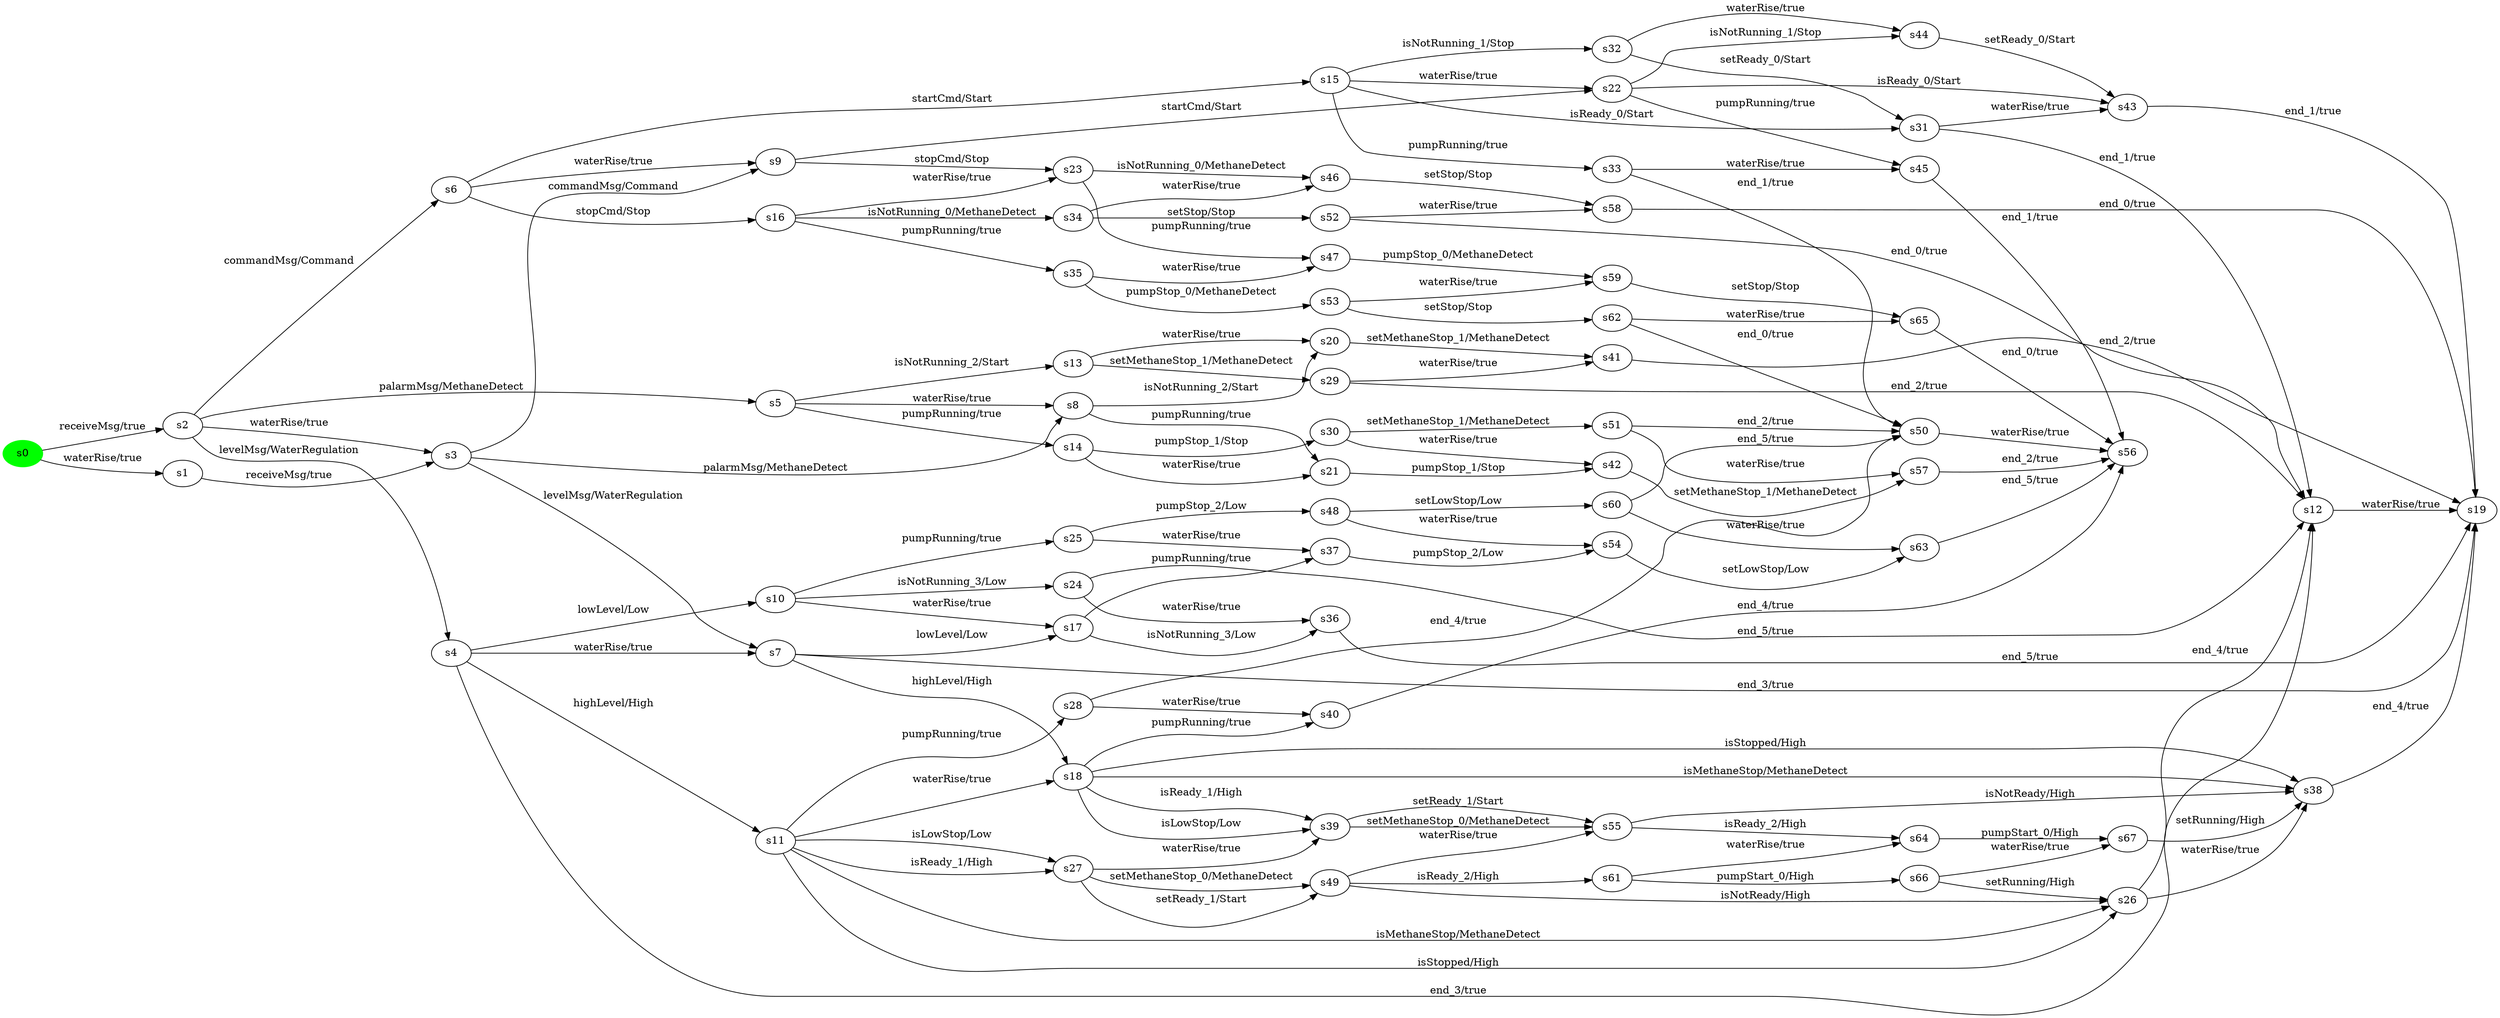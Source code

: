 digraph G {
rankdir=LR;
state0[ label = "s0", style=filled, color=green ];
state1 [ label = "s31" ];
state1 -> state2 [ label=" end_1/true " ];
state1 -> state3 [ label=" waterRise/true " ];
state4 [ label = "s30" ];
state4 -> state5 [ label=" waterRise/true " ];
state4 -> state6 [ label=" setMethaneStop_1/MethaneDetect " ];
state7 [ label = "s33" ];
state7 -> state8 [ label=" waterRise/true " ];
state7 -> state9 [ label=" end_1/true " ];
state10 [ label = "s32" ];
state10 -> state11 [ label=" waterRise/true " ];
state10 -> state1 [ label=" setReady_0/Start " ];
state12 [ label = "s35" ];
state12 -> state13 [ label=" waterRise/true " ];
state12 -> state14 [ label=" pumpStop_0/MethaneDetect " ];
state15 [ label = "s34" ];
state15 -> state16 [ label=" waterRise/true " ];
state15 -> state17 [ label=" setStop/Stop " ];
state18 [ label = "s37" ];
state18 -> state19 [ label=" pumpStop_2/Low " ];
state20 [ label = "s36" ];
state20 -> state21 [ label=" end_5/true " ];
state22 [ label = "s39" ];
state22 -> state23 [ label=" setMethaneStop_0/MethaneDetect " ];
state22 -> state23 [ label=" setReady_1/Start " ];
state24 [ label = "s38" ];
state24 -> state21 [ label=" end_4/true " ];
state0 -> state25 [ label=" waterRise/true " ];
state0 -> state26 [ label=" receiveMsg/true " ];
state25 [ label = "s1" ];
state25 -> state27 [ label=" receiveMsg/true " ];
state26 [ label = "s2" ];
state26 -> state28 [ label=" palarmMsg/MethaneDetect " ];
state26 -> state29 [ label=" levelMsg/WaterRegulation " ];
state26 -> state30 [ label=" commandMsg/Command " ];
state26 -> state27 [ label=" waterRise/true " ];
state27 [ label = "s3" ];
state27 -> state31 [ label=" palarmMsg/MethaneDetect " ];
state27 -> state32 [ label=" levelMsg/WaterRegulation " ];
state27 -> state33 [ label=" commandMsg/Command " ];
state29 [ label = "s4" ];
state29 -> state34 [ label=" highLevel/High " ];
state29 -> state35 [ label=" lowLevel/Low " ];
state29 -> state32 [ label=" waterRise/true " ];
state29 -> state2 [ label=" end_3/true " ];
state28 [ label = "s5" ];
state28 -> state36 [ label=" isNotRunning_2/Start " ];
state28 -> state37 [ label=" pumpRunning/true " ];
state28 -> state31 [ label=" waterRise/true " ];
state30 [ label = "s6" ];
state30 -> state38 [ label=" startCmd/Start " ];
state30 -> state33 [ label=" waterRise/true " ];
state30 -> state39 [ label=" stopCmd/Stop " ];
state32 [ label = "s7" ];
state32 -> state40 [ label=" lowLevel/Low " ];
state32 -> state21 [ label=" end_3/true " ];
state32 -> state41 [ label=" highLevel/High " ];
state31 [ label = "s8" ];
state31 -> state42 [ label=" pumpRunning/true " ];
state31 -> state43 [ label=" isNotRunning_2/Start " ];
state33 [ label = "s9" ];
state33 -> state44 [ label=" startCmd/Start " ];
state33 -> state45 [ label=" stopCmd/Stop " ];
state46 [ label = "s40" ];
state46 -> state47 [ label=" end_4/true " ];
state5 [ label = "s42" ];
state5 -> state48 [ label=" setMethaneStop_1/MethaneDetect " ];
state49 [ label = "s41" ];
state49 -> state21 [ label=" end_2/true " ];
state11 [ label = "s44" ];
state11 -> state3 [ label=" setReady_0/Start " ];
state3 [ label = "s43" ];
state3 -> state21 [ label=" end_1/true " ];
state16 [ label = "s46" ];
state16 -> state50 [ label=" setStop/Stop " ];
state8 [ label = "s45" ];
state8 -> state47 [ label=" end_1/true " ];
state51 [ label = "s48" ];
state51 -> state19 [ label=" waterRise/true " ];
state51 -> state52 [ label=" setLowStop/Low " ];
state13 [ label = "s47" ];
state13 -> state53 [ label=" pumpStop_0/MethaneDetect " ];
state54 [ label = "s49" ];
state54 -> state55 [ label=" isNotReady/High " ];
state54 -> state23 [ label=" waterRise/true " ];
state54 -> state56 [ label=" isReady_2/High " ];
state6 [ label = "s51" ];
state6 -> state48 [ label=" waterRise/true " ];
state6 -> state9 [ label=" end_2/true " ];
state9 [ label = "s50" ];
state9 -> state47 [ label=" waterRise/true " ];
state14 [ label = "s53" ];
state14 -> state57 [ label=" setStop/Stop " ];
state14 -> state53 [ label=" waterRise/true " ];
state17 [ label = "s52" ];
state17 -> state2 [ label=" end_0/true " ];
state17 -> state50 [ label=" waterRise/true " ];
state23 [ label = "s55" ];
state23 -> state58 [ label=" isReady_2/High " ];
state23 -> state24 [ label=" isNotReady/High " ];
state34 [ label = "s11" ];
state34 -> state59 [ label=" pumpRunning/true " ];
state34 -> state60 [ label=" isReady_1/High " ];
state34 -> state60 [ label=" isLowStop/Low " ];
state34 -> state55 [ label=" isMethaneStop/MethaneDetect " ];
state34 -> state55 [ label=" isStopped/High " ];
state34 -> state41 [ label=" waterRise/true " ];
state19 [ label = "s54" ];
state19 -> state61 [ label=" setLowStop/Low " ];
state35 [ label = "s10" ];
state35 -> state62 [ label=" pumpRunning/true " ];
state35 -> state63 [ label=" isNotRunning_3/Low " ];
state35 -> state40 [ label=" waterRise/true " ];
state48 [ label = "s57" ];
state48 -> state47 [ label=" end_2/true " ];
state36 [ label = "s13" ];
state36 -> state64 [ label=" setMethaneStop_1/MethaneDetect " ];
state36 -> state43 [ label=" waterRise/true " ];
state47 [ label = "s56" ];
state2 [ label = "s12" ];
state2 -> state21 [ label=" waterRise/true " ];
state53 [ label = "s59" ];
state53 -> state65 [ label=" setStop/Stop " ];
state38 [ label = "s15" ];
state38 -> state44 [ label=" waterRise/true " ];
state38 -> state10 [ label=" isNotRunning_1/Stop " ];
state38 -> state7 [ label=" pumpRunning/true " ];
state38 -> state1 [ label=" isReady_0/Start " ];
state50 [ label = "s58" ];
state50 -> state21 [ label=" end_0/true " ];
state37 [ label = "s14" ];
state37 -> state42 [ label=" waterRise/true " ];
state37 -> state4 [ label=" pumpStop_1/Stop " ];
state40 [ label = "s17" ];
state40 -> state20 [ label=" isNotRunning_3/Low " ];
state40 -> state18 [ label=" pumpRunning/true " ];
state39 [ label = "s16" ];
state39 -> state15 [ label=" isNotRunning_0/MethaneDetect " ];
state39 -> state45 [ label=" waterRise/true " ];
state39 -> state12 [ label=" pumpRunning/true " ];
state21 [ label = "s19" ];
state41 [ label = "s18" ];
state41 -> state24 [ label=" isStopped/High " ];
state41 -> state24 [ label=" isMethaneStop/MethaneDetect " ];
state41 -> state22 [ label=" isReady_1/High " ];
state41 -> state22 [ label=" isLowStop/Low " ];
state41 -> state46 [ label=" pumpRunning/true " ];
state52 [ label = "s60" ];
state52 -> state9 [ label=" end_5/true " ];
state52 -> state61 [ label=" waterRise/true " ];
state57 [ label = "s62" ];
state57 -> state65 [ label=" waterRise/true " ];
state57 -> state9 [ label=" end_0/true " ];
state56 [ label = "s61" ];
state56 -> state66 [ label=" pumpStart_0/High " ];
state56 -> state58 [ label=" waterRise/true " ];
state58 [ label = "s64" ];
state58 -> state67 [ label=" pumpStart_0/High " ];
state43 [ label = "s20" ];
state43 -> state49 [ label=" setMethaneStop_1/MethaneDetect " ];
state61 [ label = "s63" ];
state61 -> state47 [ label=" end_5/true " ];
state66 [ label = "s66" ];
state66 -> state55 [ label=" setRunning/High " ];
state66 -> state67 [ label=" waterRise/true " ];
state44 [ label = "s22" ];
state44 -> state11 [ label=" isNotRunning_1/Stop " ];
state44 -> state8 [ label=" pumpRunning/true " ];
state44 -> state3 [ label=" isReady_0/Start " ];
state65 [ label = "s65" ];
state65 -> state47 [ label=" end_0/true " ];
state42 [ label = "s21" ];
state42 -> state5 [ label=" pumpStop_1/Stop " ];
state63 [ label = "s24" ];
state63 -> state20 [ label=" waterRise/true " ];
state63 -> state2 [ label=" end_5/true " ];
state67 [ label = "s67" ];
state67 -> state24 [ label=" setRunning/High " ];
state45 [ label = "s23" ];
state45 -> state16 [ label=" isNotRunning_0/MethaneDetect " ];
state45 -> state13 [ label=" pumpRunning/true " ];
state55 [ label = "s26" ];
state55 -> state24 [ label=" waterRise/true " ];
state55 -> state2 [ label=" end_4/true " ];
state62 [ label = "s25" ];
state62 -> state18 [ label=" waterRise/true " ];
state62 -> state51 [ label=" pumpStop_2/Low " ];
state59 [ label = "s28" ];
state59 -> state9 [ label=" end_4/true " ];
state59 -> state46 [ label=" waterRise/true " ];
state60 [ label = "s27" ];
state60 -> state22 [ label=" waterRise/true " ];
state60 -> state54 [ label=" setMethaneStop_0/MethaneDetect " ];
state60 -> state54 [ label=" setReady_1/Start " ];
state64 [ label = "s29" ];
state64 -> state2 [ label=" end_2/true " ];
state64 -> state49 [ label=" waterRise/true " ];
}
